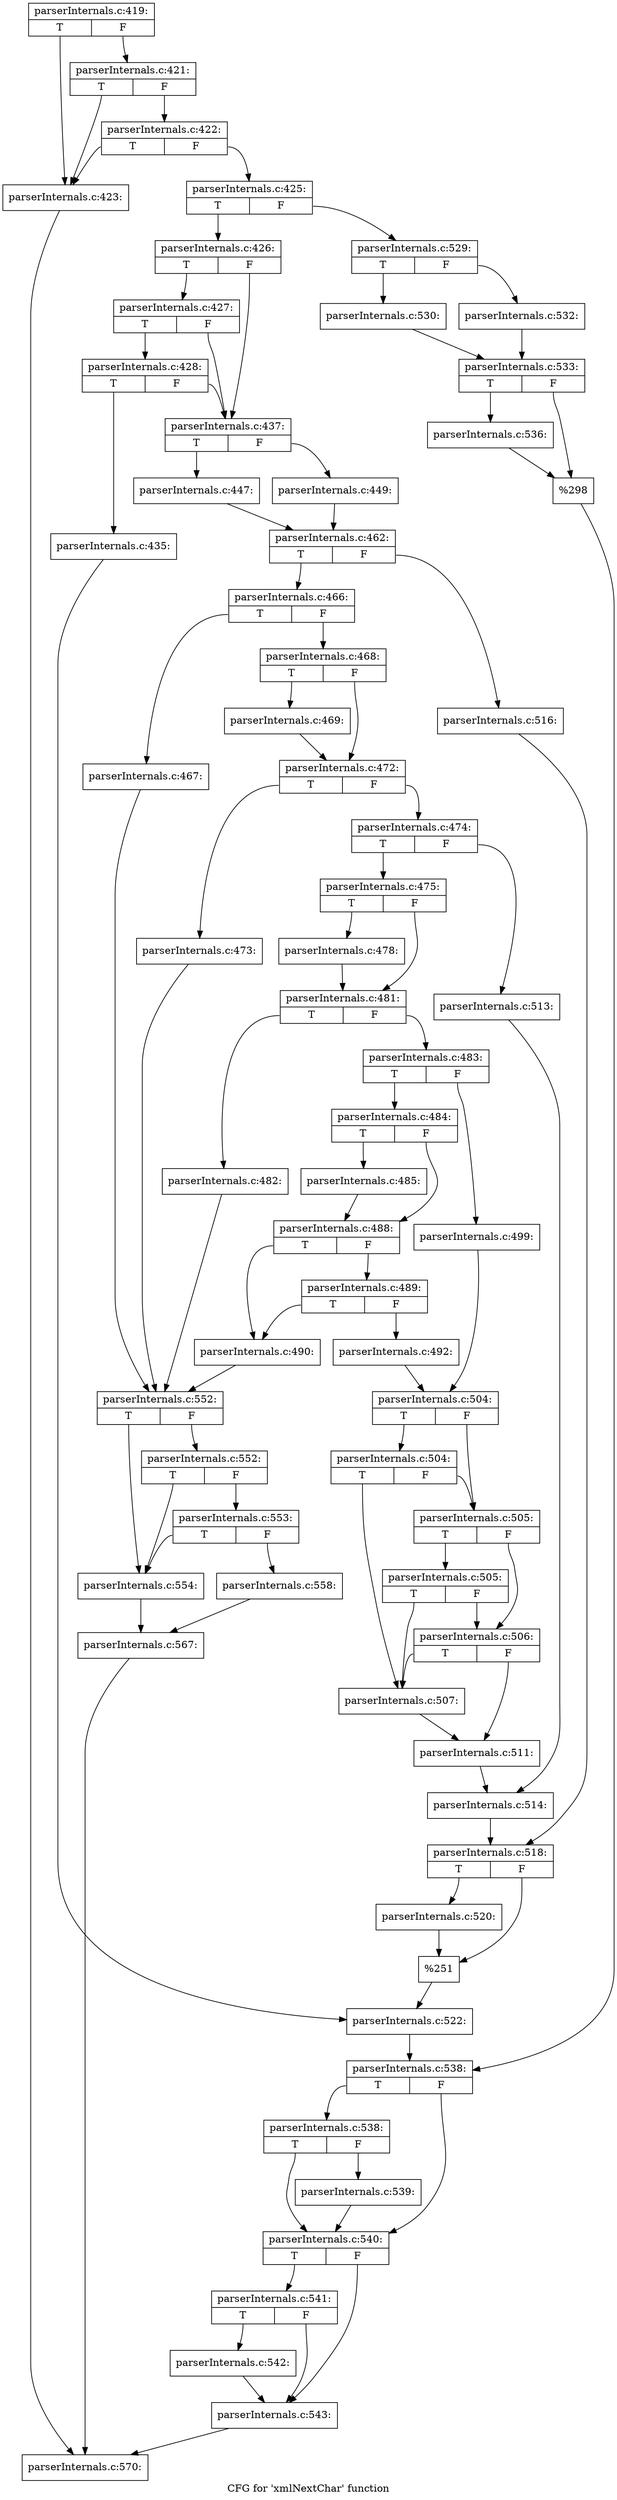 digraph "CFG for 'xmlNextChar' function" {
	label="CFG for 'xmlNextChar' function";

	Node0x4e8db70 [shape=record,label="{parserInternals.c:419:|{<s0>T|<s1>F}}"];
	Node0x4e8db70:s0 -> Node0x4e8df40;
	Node0x4e8db70:s1 -> Node0x4e67a30;
	Node0x4e67a30 [shape=record,label="{parserInternals.c:421:|{<s0>T|<s1>F}}"];
	Node0x4e67a30:s0 -> Node0x4e8df40;
	Node0x4e67a30:s1 -> Node0x4e9c450;
	Node0x4e9c450 [shape=record,label="{parserInternals.c:422:|{<s0>T|<s1>F}}"];
	Node0x4e9c450:s0 -> Node0x4e8df40;
	Node0x4e9c450:s1 -> Node0x4e9c400;
	Node0x4e8df40 [shape=record,label="{parserInternals.c:423:}"];
	Node0x4e8df40 -> Node0x4e938c0;
	Node0x4e9c400 [shape=record,label="{parserInternals.c:425:|{<s0>T|<s1>F}}"];
	Node0x4e9c400:s0 -> Node0x4e9d540;
	Node0x4e9c400:s1 -> Node0x4e9d5e0;
	Node0x4e9d540 [shape=record,label="{parserInternals.c:426:|{<s0>T|<s1>F}}"];
	Node0x4e9d540:s0 -> Node0x4e9e260;
	Node0x4e9d540:s1 -> Node0x4e9e190;
	Node0x4e9e260 [shape=record,label="{parserInternals.c:427:|{<s0>T|<s1>F}}"];
	Node0x4e9e260:s0 -> Node0x4e9e1e0;
	Node0x4e9e260:s1 -> Node0x4e9e190;
	Node0x4e9e1e0 [shape=record,label="{parserInternals.c:428:|{<s0>T|<s1>F}}"];
	Node0x4e9e1e0:s0 -> Node0x4e9e0f0;
	Node0x4e9e1e0:s1 -> Node0x4e9e190;
	Node0x4e9e0f0 [shape=record,label="{parserInternals.c:435:}"];
	Node0x4e9e0f0 -> Node0x4e9e140;
	Node0x4e9e190 [shape=record,label="{parserInternals.c:437:|{<s0>T|<s1>F}}"];
	Node0x4e9e190:s0 -> Node0x4e9f7a0;
	Node0x4e9e190:s1 -> Node0x4e9f840;
	Node0x4e9f7a0 [shape=record,label="{parserInternals.c:447:}"];
	Node0x4e9f7a0 -> Node0x4e9f7f0;
	Node0x4e9f840 [shape=record,label="{parserInternals.c:449:}"];
	Node0x4e9f840 -> Node0x4e9f7f0;
	Node0x4e9f7f0 [shape=record,label="{parserInternals.c:462:|{<s0>T|<s1>F}}"];
	Node0x4e9f7f0:s0 -> Node0x4ea1b30;
	Node0x4e9f7f0:s1 -> Node0x4ea1bd0;
	Node0x4ea1b30 [shape=record,label="{parserInternals.c:466:|{<s0>T|<s1>F}}"];
	Node0x4ea1b30:s0 -> Node0x4ea2050;
	Node0x4ea1b30:s1 -> Node0x4ea20a0;
	Node0x4ea2050 [shape=record,label="{parserInternals.c:467:}"];
	Node0x4ea2050 -> Node0x4ea22c0;
	Node0x4ea20a0 [shape=record,label="{parserInternals.c:468:|{<s0>T|<s1>F}}"];
	Node0x4ea20a0:s0 -> Node0x4ea2d20;
	Node0x4ea20a0:s1 -> Node0x4ea2d70;
	Node0x4ea2d20 [shape=record,label="{parserInternals.c:469:}"];
	Node0x4ea2d20 -> Node0x4ea2d70;
	Node0x4ea2d70 [shape=record,label="{parserInternals.c:472:|{<s0>T|<s1>F}}"];
	Node0x4ea2d70:s0 -> Node0x4e17760;
	Node0x4ea2d70:s1 -> Node0x4ea3aa0;
	Node0x4e17760 [shape=record,label="{parserInternals.c:473:}"];
	Node0x4e17760 -> Node0x4ea22c0;
	Node0x4ea3aa0 [shape=record,label="{parserInternals.c:474:|{<s0>T|<s1>F}}"];
	Node0x4ea3aa0:s0 -> Node0x4ea40e0;
	Node0x4ea3aa0:s1 -> Node0x4ea4180;
	Node0x4ea40e0 [shape=record,label="{parserInternals.c:475:|{<s0>T|<s1>F}}"];
	Node0x4ea40e0:s0 -> Node0x4ea49c0;
	Node0x4ea40e0:s1 -> Node0x4ea4a10;
	Node0x4ea49c0 [shape=record,label="{parserInternals.c:478:}"];
	Node0x4ea49c0 -> Node0x4ea4a10;
	Node0x4ea4a10 [shape=record,label="{parserInternals.c:481:|{<s0>T|<s1>F}}"];
	Node0x4ea4a10:s0 -> Node0x4ea5650;
	Node0x4ea4a10:s1 -> Node0x4ea56a0;
	Node0x4ea5650 [shape=record,label="{parserInternals.c:482:}"];
	Node0x4ea5650 -> Node0x4ea22c0;
	Node0x4ea56a0 [shape=record,label="{parserInternals.c:483:|{<s0>T|<s1>F}}"];
	Node0x4ea56a0:s0 -> Node0x4ea5ce0;
	Node0x4ea56a0:s1 -> Node0x4ea5d80;
	Node0x4ea5ce0 [shape=record,label="{parserInternals.c:484:|{<s0>T|<s1>F}}"];
	Node0x4ea5ce0:s0 -> Node0x4ea62f0;
	Node0x4ea5ce0:s1 -> Node0x4ea6340;
	Node0x4ea62f0 [shape=record,label="{parserInternals.c:485:}"];
	Node0x4ea62f0 -> Node0x4ea6340;
	Node0x4ea6340 [shape=record,label="{parserInternals.c:488:|{<s0>T|<s1>F}}"];
	Node0x4ea6340:s0 -> Node0x4e89660;
	Node0x4ea6340:s1 -> Node0x4e89700;
	Node0x4e89700 [shape=record,label="{parserInternals.c:489:|{<s0>T|<s1>F}}"];
	Node0x4e89700:s0 -> Node0x4e89660;
	Node0x4e89700:s1 -> Node0x4e896b0;
	Node0x4e89660 [shape=record,label="{parserInternals.c:490:}"];
	Node0x4e89660 -> Node0x4ea22c0;
	Node0x4e896b0 [shape=record,label="{parserInternals.c:492:}"];
	Node0x4e896b0 -> Node0x4ea5d30;
	Node0x4ea5d80 [shape=record,label="{parserInternals.c:499:}"];
	Node0x4ea5d80 -> Node0x4ea5d30;
	Node0x4ea5d30 [shape=record,label="{parserInternals.c:504:|{<s0>T|<s1>F}}"];
	Node0x4ea5d30:s0 -> Node0x4ead2b0;
	Node0x4ea5d30:s1 -> Node0x4ead230;
	Node0x4ead2b0 [shape=record,label="{parserInternals.c:504:|{<s0>T|<s1>F}}"];
	Node0x4ead2b0:s0 -> Node0x4ead110;
	Node0x4ead2b0:s1 -> Node0x4ead230;
	Node0x4ead230 [shape=record,label="{parserInternals.c:505:|{<s0>T|<s1>F}}"];
	Node0x4ead230:s0 -> Node0x4ead810;
	Node0x4ead230:s1 -> Node0x4ead1b0;
	Node0x4ead810 [shape=record,label="{parserInternals.c:505:|{<s0>T|<s1>F}}"];
	Node0x4ead810:s0 -> Node0x4ead110;
	Node0x4ead810:s1 -> Node0x4ead1b0;
	Node0x4ead1b0 [shape=record,label="{parserInternals.c:506:|{<s0>T|<s1>F}}"];
	Node0x4ead1b0:s0 -> Node0x4ead110;
	Node0x4ead1b0:s1 -> Node0x4ead160;
	Node0x4ead110 [shape=record,label="{parserInternals.c:507:}"];
	Node0x4ead110 -> Node0x4ead160;
	Node0x4ead160 [shape=record,label="{parserInternals.c:511:}"];
	Node0x4ead160 -> Node0x4ea4130;
	Node0x4ea4180 [shape=record,label="{parserInternals.c:513:}"];
	Node0x4ea4180 -> Node0x4ea4130;
	Node0x4ea4130 [shape=record,label="{parserInternals.c:514:}"];
	Node0x4ea4130 -> Node0x4ea1b80;
	Node0x4ea1bd0 [shape=record,label="{parserInternals.c:516:}"];
	Node0x4ea1bd0 -> Node0x4ea1b80;
	Node0x4ea1b80 [shape=record,label="{parserInternals.c:518:|{<s0>T|<s1>F}}"];
	Node0x4ea1b80:s0 -> Node0x4eaf930;
	Node0x4ea1b80:s1 -> Node0x4eaf980;
	Node0x4eaf930 [shape=record,label="{parserInternals.c:520:}"];
	Node0x4eaf930 -> Node0x4eaf980;
	Node0x4eaf980 [shape=record,label="{%251}"];
	Node0x4eaf980 -> Node0x4e9e140;
	Node0x4e9e140 [shape=record,label="{parserInternals.c:522:}"];
	Node0x4e9e140 -> Node0x4e9d590;
	Node0x4e9d5e0 [shape=record,label="{parserInternals.c:529:|{<s0>T|<s1>F}}"];
	Node0x4e9d5e0:s0 -> Node0x4eb0560;
	Node0x4e9d5e0:s1 -> Node0x4eb0600;
	Node0x4eb0560 [shape=record,label="{parserInternals.c:530:}"];
	Node0x4eb0560 -> Node0x4eb05b0;
	Node0x4eb0600 [shape=record,label="{parserInternals.c:532:}"];
	Node0x4eb0600 -> Node0x4eb05b0;
	Node0x4eb05b0 [shape=record,label="{parserInternals.c:533:|{<s0>T|<s1>F}}"];
	Node0x4eb05b0:s0 -> Node0x4eb2100;
	Node0x4eb05b0:s1 -> Node0x4eb2150;
	Node0x4eb2100 [shape=record,label="{parserInternals.c:536:}"];
	Node0x4eb2100 -> Node0x4eb2150;
	Node0x4eb2150 [shape=record,label="{%298}"];
	Node0x4eb2150 -> Node0x4e9d590;
	Node0x4e9d590 [shape=record,label="{parserInternals.c:538:|{<s0>T|<s1>F}}"];
	Node0x4e9d590:s0 -> Node0x4eb2c70;
	Node0x4e9d590:s1 -> Node0x4eb2c20;
	Node0x4eb2c70 [shape=record,label="{parserInternals.c:538:|{<s0>T|<s1>F}}"];
	Node0x4eb2c70:s0 -> Node0x4eb2c20;
	Node0x4eb2c70:s1 -> Node0x4eb2bd0;
	Node0x4eb2bd0 [shape=record,label="{parserInternals.c:539:}"];
	Node0x4eb2bd0 -> Node0x4eb2c20;
	Node0x4eb2c20 [shape=record,label="{parserInternals.c:540:|{<s0>T|<s1>F}}"];
	Node0x4eb2c20:s0 -> Node0x4eb4180;
	Node0x4eb2c20:s1 -> Node0x4eb40d0;
	Node0x4eb4180 [shape=record,label="{parserInternals.c:541:|{<s0>T|<s1>F}}"];
	Node0x4eb4180:s0 -> Node0x4eb3da0;
	Node0x4eb4180:s1 -> Node0x4eb40d0;
	Node0x4eb3da0 [shape=record,label="{parserInternals.c:542:}"];
	Node0x4eb3da0 -> Node0x4eb40d0;
	Node0x4eb40d0 [shape=record,label="{parserInternals.c:543:}"];
	Node0x4eb40d0 -> Node0x4e938c0;
	Node0x4ea22c0 [shape=record,label="{parserInternals.c:552:|{<s0>T|<s1>F}}"];
	Node0x4ea22c0:s0 -> Node0x4eb4c10;
	Node0x4ea22c0:s1 -> Node0x4eb4d80;
	Node0x4eb4d80 [shape=record,label="{parserInternals.c:552:|{<s0>T|<s1>F}}"];
	Node0x4eb4d80:s0 -> Node0x4eb4c10;
	Node0x4eb4d80:s1 -> Node0x4eb4d00;
	Node0x4eb4d00 [shape=record,label="{parserInternals.c:553:|{<s0>T|<s1>F}}"];
	Node0x4eb4d00:s0 -> Node0x4eb4c10;
	Node0x4eb4d00:s1 -> Node0x4eb4cb0;
	Node0x4eb4c10 [shape=record,label="{parserInternals.c:554:}"];
	Node0x4eb4c10 -> Node0x4eb4c60;
	Node0x4eb4cb0 [shape=record,label="{parserInternals.c:558:}"];
	Node0x4eb4cb0 -> Node0x4eb4c60;
	Node0x4eb4c60 [shape=record,label="{parserInternals.c:567:}"];
	Node0x4eb4c60 -> Node0x4e938c0;
	Node0x4e938c0 [shape=record,label="{parserInternals.c:570:}"];
}
